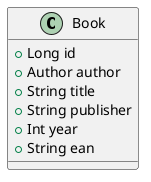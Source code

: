 @startuml
left to right direction

class Book {
  + Long id
  + Author author
  + String title
  + String publisher
  + Int year
  + String ean
}

@enduml